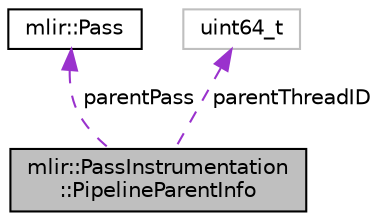 digraph "mlir::PassInstrumentation::PipelineParentInfo"
{
  bgcolor="transparent";
  edge [fontname="Helvetica",fontsize="10",labelfontname="Helvetica",labelfontsize="10"];
  node [fontname="Helvetica",fontsize="10",shape=record];
  Node1 [label="mlir::PassInstrumentation\l::PipelineParentInfo",height=0.2,width=0.4,color="black", fillcolor="grey75", style="filled", fontcolor="black"];
  Node2 -> Node1 [dir="back",color="darkorchid3",fontsize="10",style="dashed",label=" parentPass" ,fontname="Helvetica"];
  Node2 [label="mlir::Pass",height=0.2,width=0.4,color="black",URL="$classmlir_1_1Pass.html",tooltip="The abstract base pass class. "];
  Node3 -> Node1 [dir="back",color="darkorchid3",fontsize="10",style="dashed",label=" parentThreadID" ,fontname="Helvetica"];
  Node3 [label="uint64_t",height=0.2,width=0.4,color="grey75"];
}
